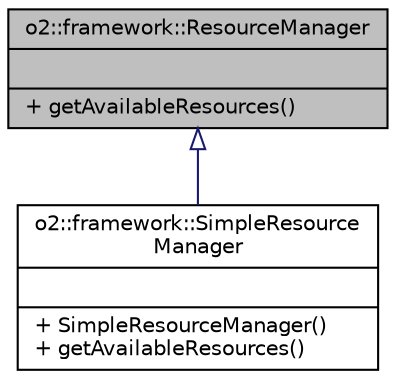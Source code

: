 digraph "o2::framework::ResourceManager"
{
 // INTERACTIVE_SVG=YES
  bgcolor="transparent";
  edge [fontname="Helvetica",fontsize="10",labelfontname="Helvetica",labelfontsize="10"];
  node [fontname="Helvetica",fontsize="10",shape=record];
  Node1 [label="{o2::framework::ResourceManager\n||+ getAvailableResources()\l}",height=0.2,width=0.4,color="black", fillcolor="grey75", style="filled" fontcolor="black"];
  Node1 -> Node2 [dir="back",color="midnightblue",fontsize="10",style="solid",arrowtail="onormal",fontname="Helvetica"];
  Node2 [label="{o2::framework::SimpleResource\lManager\n||+ SimpleResourceManager()\l+ getAvailableResources()\l}",height=0.2,width=0.4,color="black",URL="$d0/dab/classo2_1_1framework_1_1SimpleResourceManager.html"];
}
